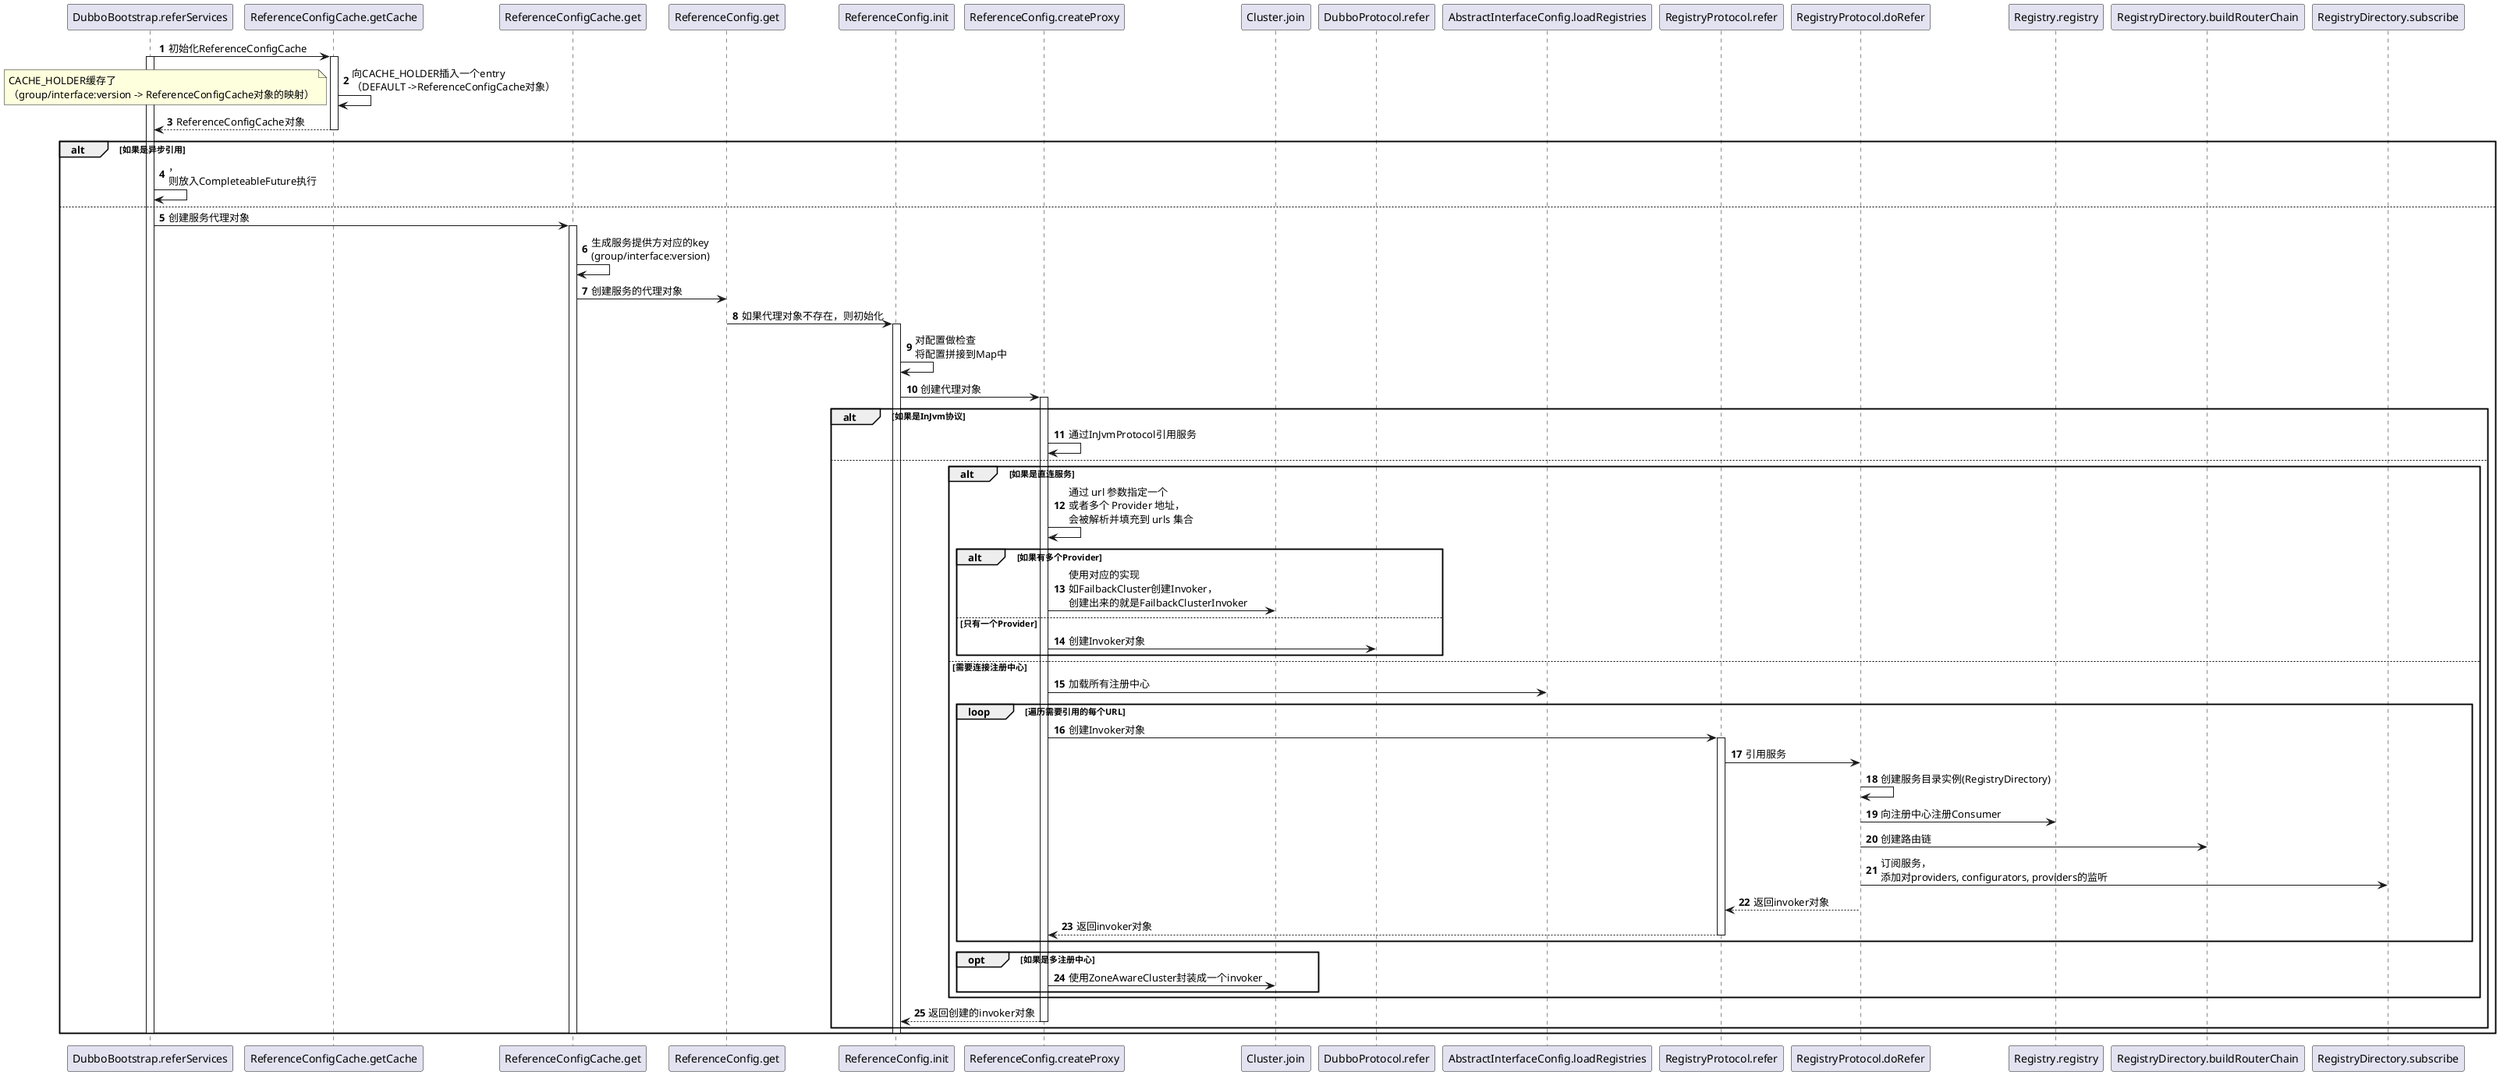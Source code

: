 @startuml
'https://plantuml.com/sequence-diagram

autonumber

DubboBootstrap.referServices -> ReferenceConfigCache.getCache: 初始化ReferenceConfigCache
activate DubboBootstrap.referServices
activate ReferenceConfigCache.getCache
ReferenceConfigCache.getCache -> ReferenceConfigCache.getCache: 向CACHE_HOLDER插入一个entry\n（DEFAULT ->ReferenceConfigCache对象）
note left
    CACHE_HOLDER缓存了
    （group/interface:version -> ReferenceConfigCache对象的映射）
end note
ReferenceConfigCache.getCache --> DubboBootstrap.referServices: ReferenceConfigCache对象
deactivate ReferenceConfigCache.getCache
alt 如果是异步引用
    DubboBootstrap.referServices -> DubboBootstrap.referServices: ，\n则放入CompleteableFuture执行
else
    DubboBootstrap.referServices -> ReferenceConfigCache.get: 创建服务代理对象
    activate ReferenceConfigCache.get
    ReferenceConfigCache.get -> ReferenceConfigCache.get: 生成服务提供方对应的key\n(group/interface:version)
    ReferenceConfigCache.get -> ReferenceConfig.get: 创建服务的代理对象
    ReferenceConfig.get -> ReferenceConfig.init: 如果代理对象不存在，则初始化
    activate ReferenceConfig.init
    ReferenceConfig.init -> ReferenceConfig.init: 对配置做检查\n将配置拼接到Map中
    ReferenceConfig.init -> ReferenceConfig.createProxy: 创建代理对象
    activate ReferenceConfig.createProxy
    alt 如果是InJvm协议
        ReferenceConfig.createProxy -> ReferenceConfig.createProxy: 通过InJvmProtocol引用服务
    else
        alt 如果是直连服务
                ReferenceConfig.createProxy -> ReferenceConfig.createProxy: 通过 url 参数指定一个\n或者多个 Provider 地址，\n会被解析并填充到 urls 集合
                alt 如果有多个Provider
                    ReferenceConfig.createProxy -> Cluster.join: 使用对应的实现\n如FailbackCluster创建Invoker，\n创建出来的就是FailbackClusterInvoker
                else 只有一个Provider
                    ReferenceConfig.createProxy -> DubboProtocol.refer: 创建Invoker对象
                end
        else 需要连接注册中心
            ReferenceConfig.createProxy -> AbstractInterfaceConfig.loadRegistries: 加载所有注册中心
            loop 遍历需要引用的每个URL
                 ReferenceConfig.createProxy -> RegistryProtocol.refer: 创建Invoker对象
                 activate RegistryProtocol.refer
                 RegistryProtocol.refer -> RegistryProtocol.doRefer: 引用服务
                 RegistryProtocol.doRefer -> RegistryProtocol.doRefer: 创建服务目录实例(RegistryDirectory)
                 RegistryProtocol.doRefer -> Registry.registry: 向注册中心注册Consumer
                 RegistryProtocol.doRefer -> RegistryDirectory.buildRouterChain: 创建路由链
                 RegistryProtocol.doRefer -> RegistryDirectory.subscribe: 订阅服务，\n添加对providers, configurators, providers的监听
                 RegistryProtocol.doRefer --> RegistryProtocol.refer: 返回invoker对象
                 RegistryProtocol.refer --> ReferenceConfig.createProxy: 返回invoker对象
                 deactivate RegistryProtocol.refer
            end
            opt 如果是多注册中心
                ReferenceConfig.createProxy -> Cluster.join: 使用ZoneAwareCluster封装成一个invoker
            end
        end
        ReferenceConfig.createProxy --> ReferenceConfig.init: 返回创建的invoker对象
        deactivate ReferenceConfig.createProxy
    end
    deactivate ReferenceConfig.init
    deactivate ReferenceConfigCache.get
    deactivate DubboBootstrap.referServices
end
@enduml